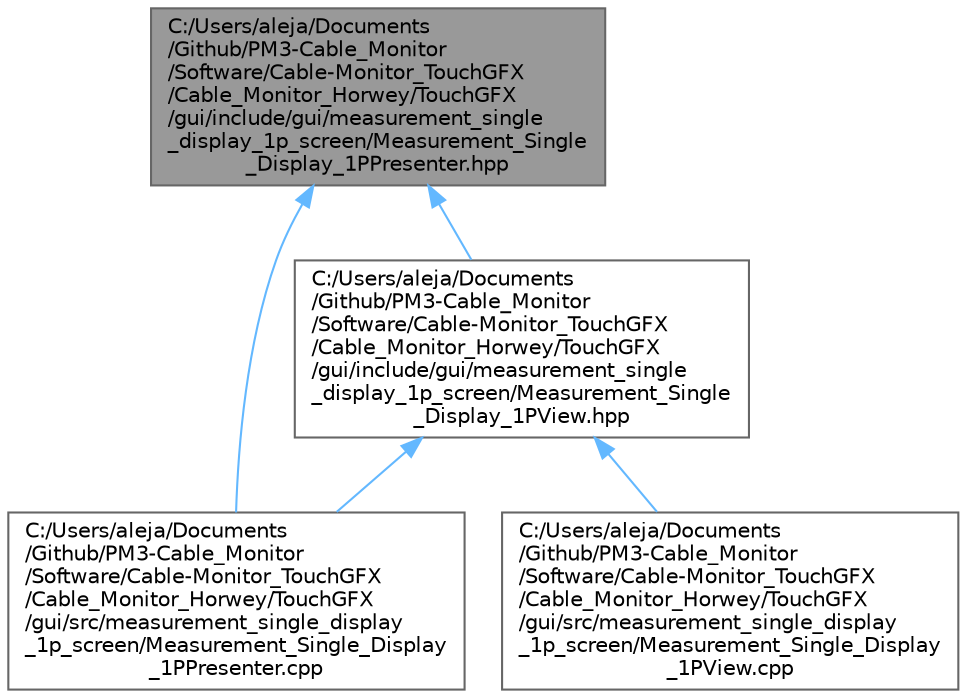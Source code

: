 digraph "C:/Users/aleja/Documents/Github/PM3-Cable_Monitor/Software/Cable-Monitor_TouchGFX/Cable_Monitor_Horwey/TouchGFX/gui/include/gui/measurement_single_display_1p_screen/Measurement_Single_Display_1PPresenter.hpp"
{
 // LATEX_PDF_SIZE
  bgcolor="transparent";
  edge [fontname=Helvetica,fontsize=10,labelfontname=Helvetica,labelfontsize=10];
  node [fontname=Helvetica,fontsize=10,shape=box,height=0.2,width=0.4];
  Node1 [id="Node000001",label="C:/Users/aleja/Documents\l/Github/PM3-Cable_Monitor\l/Software/Cable-Monitor_TouchGFX\l/Cable_Monitor_Horwey/TouchGFX\l/gui/include/gui/measurement_single\l_display_1p_screen/Measurement_Single\l_Display_1PPresenter.hpp",height=0.2,width=0.4,color="gray40", fillcolor="grey60", style="filled", fontcolor="black",tooltip=" "];
  Node1 -> Node2 [id="edge1_Node000001_Node000002",dir="back",color="steelblue1",style="solid",tooltip=" "];
  Node2 [id="Node000002",label="C:/Users/aleja/Documents\l/Github/PM3-Cable_Monitor\l/Software/Cable-Monitor_TouchGFX\l/Cable_Monitor_Horwey/TouchGFX\l/gui/include/gui/measurement_single\l_display_1p_screen/Measurement_Single\l_Display_1PView.hpp",height=0.2,width=0.4,color="grey40", fillcolor="white", style="filled",URL="$_measurement___single___display__1_p_view_8hpp.html",tooltip=" "];
  Node2 -> Node3 [id="edge2_Node000002_Node000003",dir="back",color="steelblue1",style="solid",tooltip=" "];
  Node3 [id="Node000003",label="C:/Users/aleja/Documents\l/Github/PM3-Cable_Monitor\l/Software/Cable-Monitor_TouchGFX\l/Cable_Monitor_Horwey/TouchGFX\l/gui/src/measurement_single_display\l_1p_screen/Measurement_Single_Display\l_1PPresenter.cpp",height=0.2,width=0.4,color="grey40", fillcolor="white", style="filled",URL="$_measurement___single___display__1_p_presenter_8cpp.html",tooltip=" "];
  Node2 -> Node4 [id="edge3_Node000002_Node000004",dir="back",color="steelblue1",style="solid",tooltip=" "];
  Node4 [id="Node000004",label="C:/Users/aleja/Documents\l/Github/PM3-Cable_Monitor\l/Software/Cable-Monitor_TouchGFX\l/Cable_Monitor_Horwey/TouchGFX\l/gui/src/measurement_single_display\l_1p_screen/Measurement_Single_Display\l_1PView.cpp",height=0.2,width=0.4,color="grey40", fillcolor="white", style="filled",URL="$_measurement___single___display__1_p_view_8cpp.html",tooltip=" "];
  Node1 -> Node3 [id="edge4_Node000001_Node000003",dir="back",color="steelblue1",style="solid",tooltip=" "];
}
